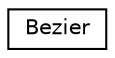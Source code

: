 digraph "Graphical Class Hierarchy"
{
 // LATEX_PDF_SIZE
  edge [fontname="Helvetica",fontsize="10",labelfontname="Helvetica",labelfontsize="10"];
  node [fontname="Helvetica",fontsize="10",shape=record];
  rankdir="LR";
  Node0 [label="Bezier",height=0.2,width=0.4,color="black", fillcolor="white", style="filled",URL="$classBezier.html",tooltip=" "];
}
